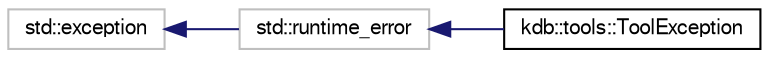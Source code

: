 digraph "Graphical Class Hierarchy"
{
  edge [fontname="FreeSans",fontsize="10",labelfontname="FreeSans",labelfontsize="10"];
  node [fontname="FreeSans",fontsize="10",shape=record];
  rankdir="LR";
  Node1 [label="std::exception",height=0.2,width=0.4,color="grey75", fillcolor="white", style="filled",tooltip="STL class."];
  Node1 -> Node2 [dir="back",color="midnightblue",fontsize="10",style="solid",fontname="FreeSans"];
  Node2 [label="std::runtime_error",height=0.2,width=0.4,color="grey75", fillcolor="white", style="filled",tooltip="STL class."];
  Node2 -> Node3 [dir="back",color="midnightblue",fontsize="10",style="solid",fontname="FreeSans"];
  Node3 [label="kdb::tools::ToolException",height=0.2,width=0.4,color="black", fillcolor="white", style="filled",URL="$structkdb_1_1tools_1_1ToolException.html",tooltip="All exceptions from the elektratools library are derived from this exception."];
}
